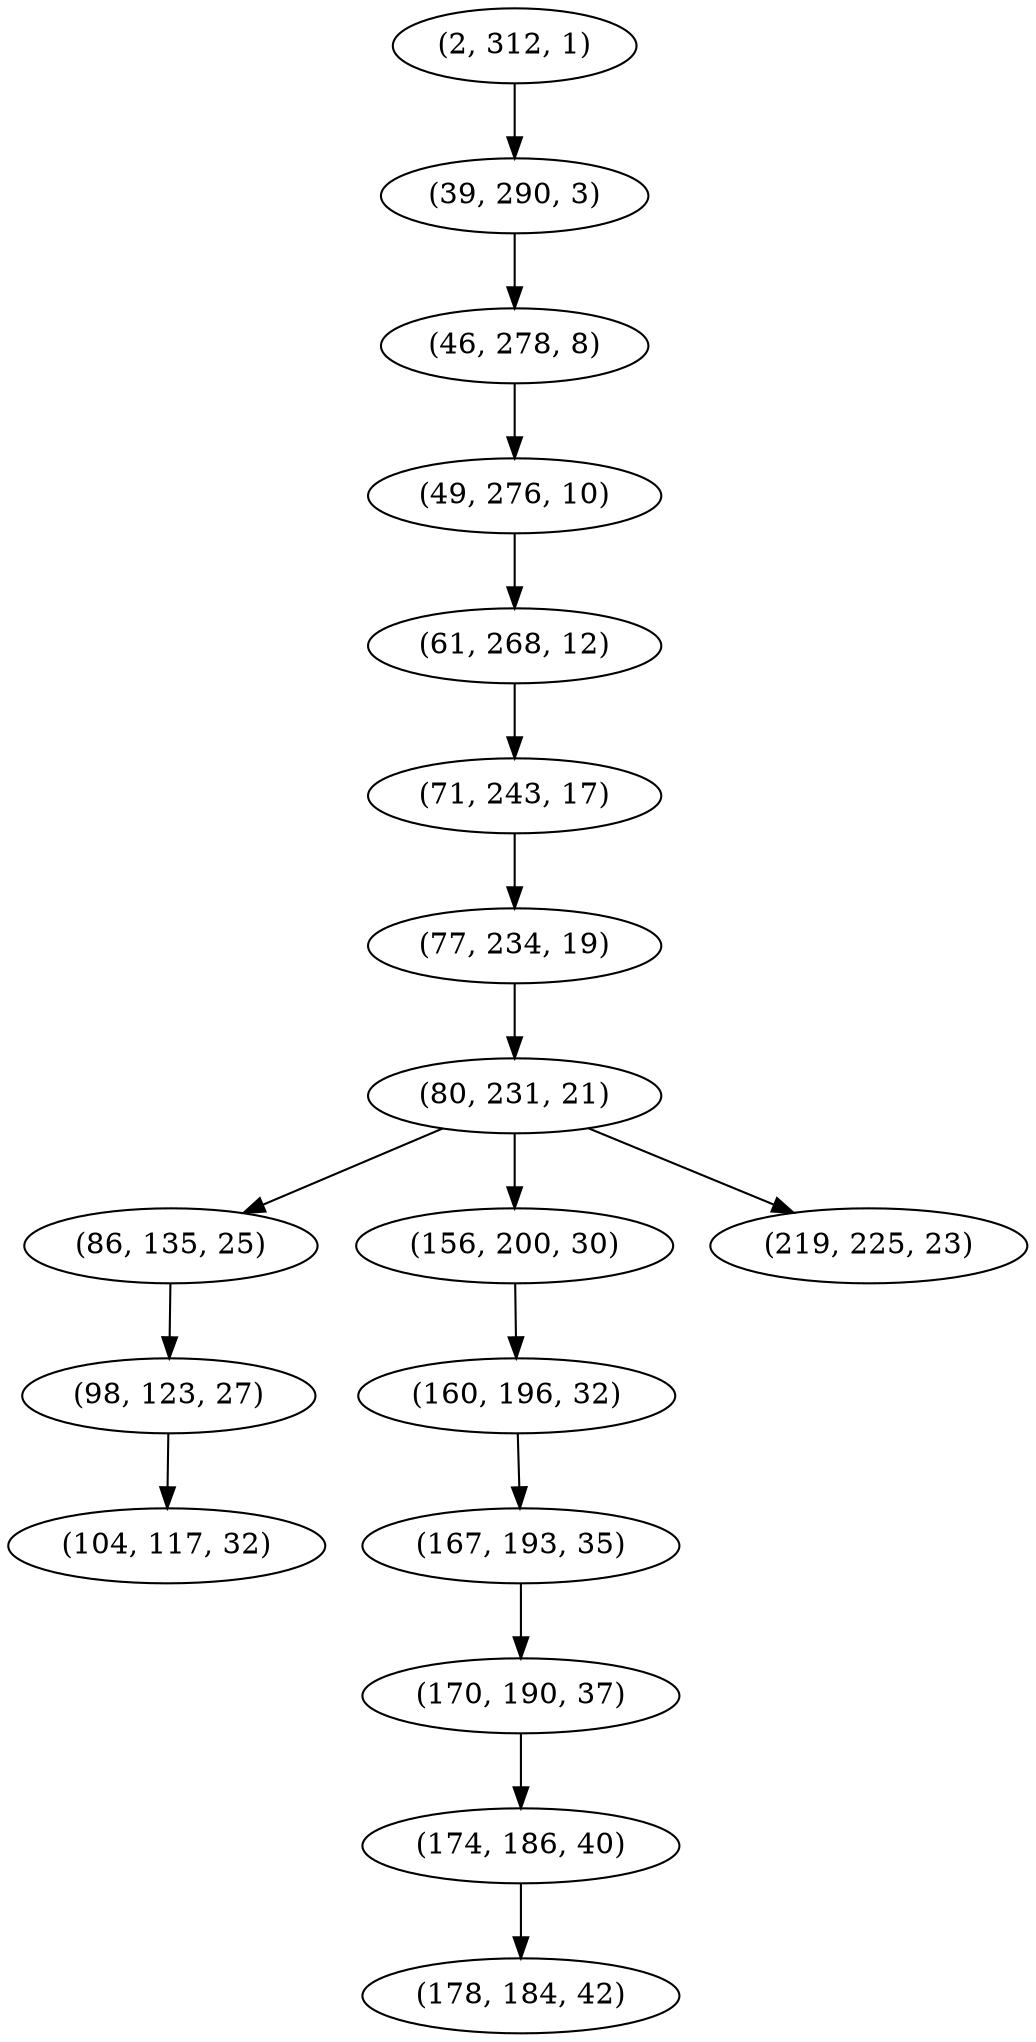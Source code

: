 digraph tree {
    "(2, 312, 1)";
    "(39, 290, 3)";
    "(46, 278, 8)";
    "(49, 276, 10)";
    "(61, 268, 12)";
    "(71, 243, 17)";
    "(77, 234, 19)";
    "(80, 231, 21)";
    "(86, 135, 25)";
    "(98, 123, 27)";
    "(104, 117, 32)";
    "(156, 200, 30)";
    "(160, 196, 32)";
    "(167, 193, 35)";
    "(170, 190, 37)";
    "(174, 186, 40)";
    "(178, 184, 42)";
    "(219, 225, 23)";
    "(2, 312, 1)" -> "(39, 290, 3)";
    "(39, 290, 3)" -> "(46, 278, 8)";
    "(46, 278, 8)" -> "(49, 276, 10)";
    "(49, 276, 10)" -> "(61, 268, 12)";
    "(61, 268, 12)" -> "(71, 243, 17)";
    "(71, 243, 17)" -> "(77, 234, 19)";
    "(77, 234, 19)" -> "(80, 231, 21)";
    "(80, 231, 21)" -> "(86, 135, 25)";
    "(80, 231, 21)" -> "(156, 200, 30)";
    "(80, 231, 21)" -> "(219, 225, 23)";
    "(86, 135, 25)" -> "(98, 123, 27)";
    "(98, 123, 27)" -> "(104, 117, 32)";
    "(156, 200, 30)" -> "(160, 196, 32)";
    "(160, 196, 32)" -> "(167, 193, 35)";
    "(167, 193, 35)" -> "(170, 190, 37)";
    "(170, 190, 37)" -> "(174, 186, 40)";
    "(174, 186, 40)" -> "(178, 184, 42)";
}
